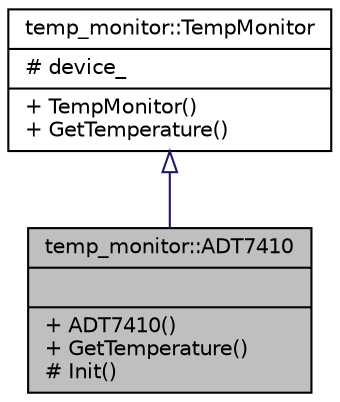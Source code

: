 digraph "temp_monitor::ADT7410"
{
 // LATEX_PDF_SIZE
  edge [fontname="Helvetica",fontsize="10",labelfontname="Helvetica",labelfontsize="10"];
  node [fontname="Helvetica",fontsize="10",shape=record];
  Node1 [label="{temp_monitor::ADT7410\n||+ ADT7410()\l+ GetTemperature()\l# Init()\l}",height=0.2,width=0.4,color="black", fillcolor="grey75", style="filled", fontcolor="black",tooltip=" "];
  Node2 -> Node1 [dir="back",color="midnightblue",fontsize="10",style="solid",arrowtail="onormal",fontname="Helvetica"];
  Node2 [label="{temp_monitor::TempMonitor\n|# device_\l|+ TempMonitor()\l+ GetTemperature()\l}",height=0.2,width=0.4,color="black", fillcolor="white", style="filled",URL="$classtemp__monitor_1_1TempMonitor.html",tooltip=" "];
}
